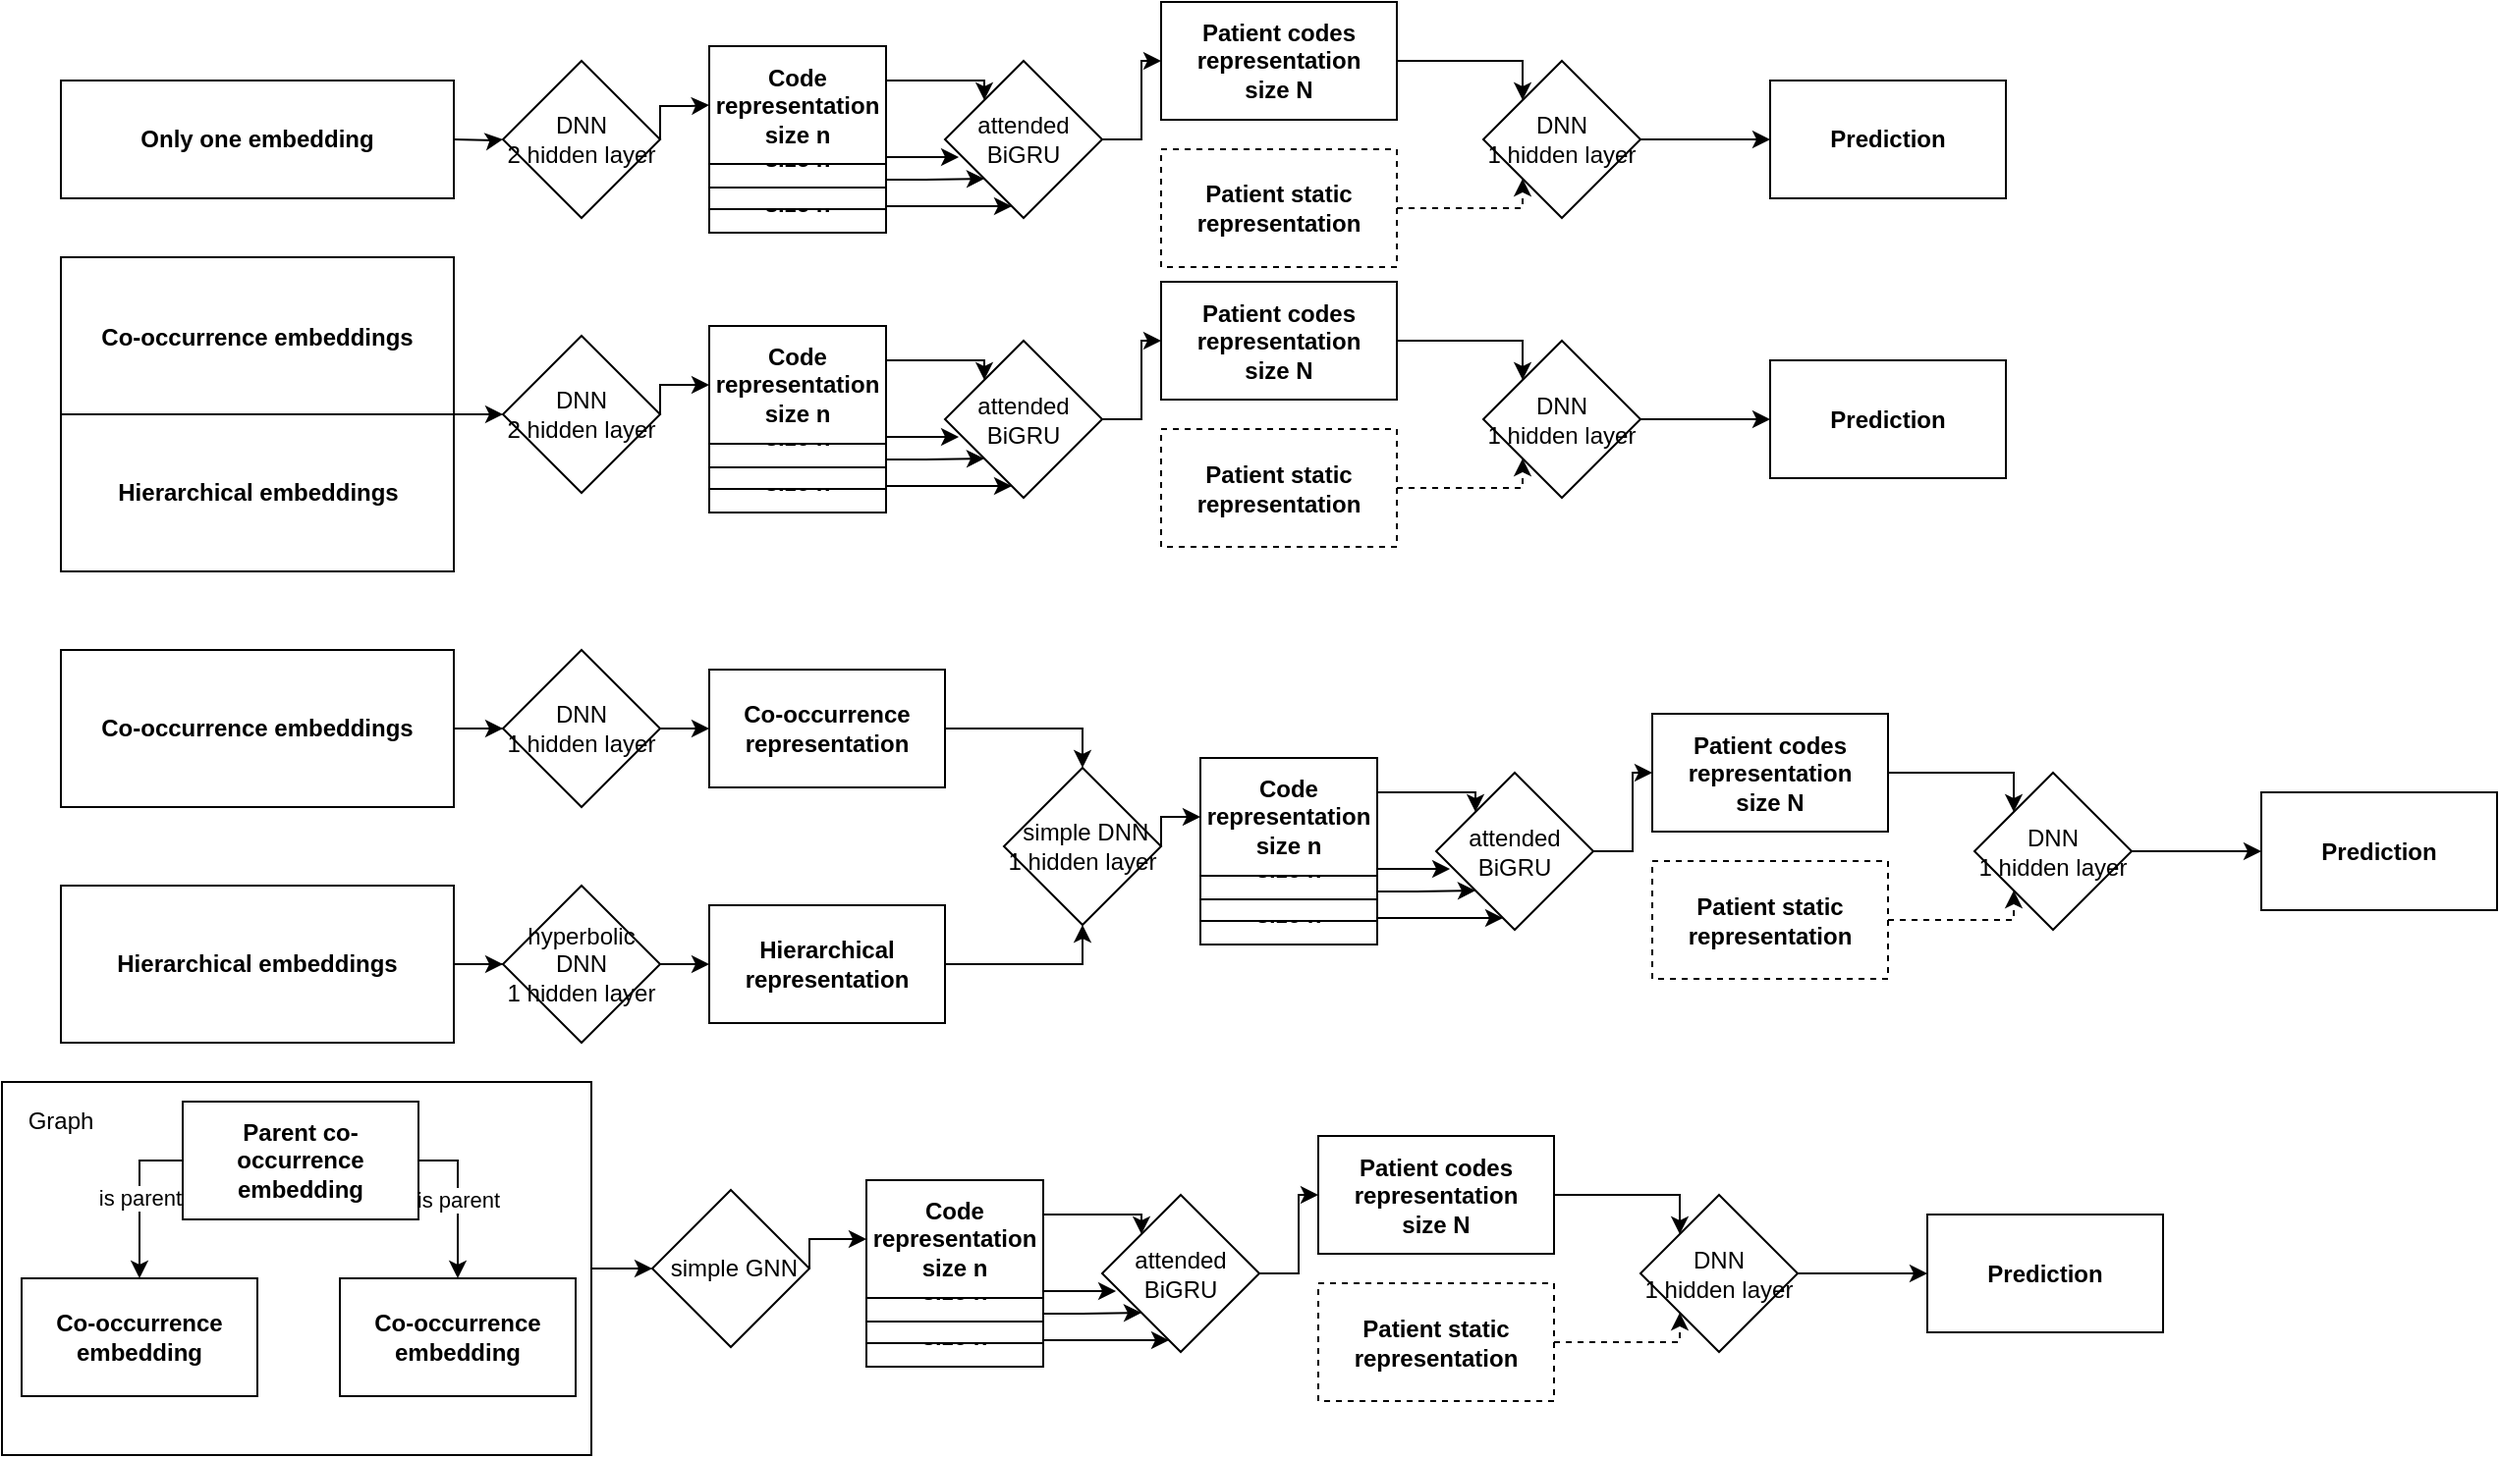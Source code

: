 <mxfile version="14.7.1" type="github">
  <diagram id="6sZhVHqrOldBBV8Sgixf" name="Page-1">
    <mxGraphModel dx="1422" dy="761" grid="1" gridSize="10" guides="1" tooltips="1" connect="1" arrows="1" fold="1" page="1" pageScale="1" pageWidth="1169" pageHeight="827" math="0" shadow="0">
      <root>
        <mxCell id="0" />
        <mxCell id="1" parent="0" />
        <mxCell id="wXlhwzKWuHDuEnuyMFGF-11" value="&lt;b&gt;Code&lt;br&gt;representation&lt;br&gt;size n&lt;/b&gt;" style="rounded=0;whiteSpace=wrap;html=1;" parent="1" vertex="1">
          <mxGeometry x="360" y="97.5" width="90" height="60" as="geometry" />
        </mxCell>
        <mxCell id="wXlhwzKWuHDuEnuyMFGF-15" style="edgeStyle=orthogonalEdgeStyle;rounded=0;orthogonalLoop=1;jettySize=auto;html=1;exitX=1;exitY=0.75;exitDx=0;exitDy=0;entryX=0;entryY=1;entryDx=0;entryDy=0;" parent="1" source="wXlhwzKWuHDuEnuyMFGF-10" target="17sBmVqKZD_n01gBbcV6-11" edge="1">
          <mxGeometry relative="1" as="geometry" />
        </mxCell>
        <mxCell id="wXlhwzKWuHDuEnuyMFGF-16" style="edgeStyle=orthogonalEdgeStyle;rounded=0;orthogonalLoop=1;jettySize=auto;html=1;exitX=1;exitY=1;exitDx=0;exitDy=0;entryX=0.425;entryY=0.925;entryDx=0;entryDy=0;entryPerimeter=0;" parent="1" source="wXlhwzKWuHDuEnuyMFGF-10" target="17sBmVqKZD_n01gBbcV6-11" edge="1">
          <mxGeometry relative="1" as="geometry">
            <Array as="points">
              <mxPoint x="450" y="144" />
            </Array>
          </mxGeometry>
        </mxCell>
        <mxCell id="wXlhwzKWuHDuEnuyMFGF-10" value="&lt;b&gt;Code&lt;br&gt;representation&lt;br&gt;size n&lt;/b&gt;" style="rounded=0;whiteSpace=wrap;html=1;" parent="1" vertex="1">
          <mxGeometry x="360" y="85.5" width="90" height="60" as="geometry" />
        </mxCell>
        <mxCell id="wXlhwzKWuHDuEnuyMFGF-9" value="&lt;b&gt;Code&lt;br&gt;representation&lt;br&gt;size n&lt;/b&gt;" style="rounded=0;whiteSpace=wrap;html=1;" parent="1" vertex="1">
          <mxGeometry x="360" y="74.5" width="90" height="60" as="geometry" />
        </mxCell>
        <mxCell id="wXlhwzKWuHDuEnuyMFGF-13" style="edgeStyle=orthogonalEdgeStyle;rounded=0;orthogonalLoop=1;jettySize=auto;html=1;exitX=1;exitY=0.5;exitDx=0;exitDy=0;entryX=0;entryY=0;entryDx=0;entryDy=0;" parent="1" source="wXlhwzKWuHDuEnuyMFGF-8" target="17sBmVqKZD_n01gBbcV6-11" edge="1">
          <mxGeometry relative="1" as="geometry">
            <Array as="points">
              <mxPoint x="450" y="80" />
              <mxPoint x="500" y="80" />
            </Array>
          </mxGeometry>
        </mxCell>
        <mxCell id="wXlhwzKWuHDuEnuyMFGF-14" style="edgeStyle=orthogonalEdgeStyle;rounded=0;orthogonalLoop=1;jettySize=auto;html=1;exitX=1;exitY=1;exitDx=0;exitDy=0;entryX=0.088;entryY=0.613;entryDx=0;entryDy=0;entryPerimeter=0;" parent="1" source="wXlhwzKWuHDuEnuyMFGF-8" target="17sBmVqKZD_n01gBbcV6-11" edge="1">
          <mxGeometry relative="1" as="geometry">
            <Array as="points">
              <mxPoint x="450" y="119" />
            </Array>
          </mxGeometry>
        </mxCell>
        <mxCell id="wXlhwzKWuHDuEnuyMFGF-8" value="&lt;b&gt;Code&lt;br&gt;representation&lt;br&gt;size n&lt;/b&gt;" style="rounded=0;whiteSpace=wrap;html=1;" parent="1" vertex="1">
          <mxGeometry x="360" y="62.5" width="90" height="60" as="geometry" />
        </mxCell>
        <mxCell id="dvjyUaMevtpLQw1vsttx-67" style="edgeStyle=orthogonalEdgeStyle;rounded=0;orthogonalLoop=1;jettySize=auto;html=1;exitX=1;exitY=0.5;exitDx=0;exitDy=0;entryX=0;entryY=0.5;entryDx=0;entryDy=0;" parent="1" source="dvjyUaMevtpLQw1vsttx-64" target="dvjyUaMevtpLQw1vsttx-66" edge="1">
          <mxGeometry relative="1" as="geometry" />
        </mxCell>
        <mxCell id="dvjyUaMevtpLQw1vsttx-64" value="" style="rounded=0;whiteSpace=wrap;html=1;" parent="1" vertex="1">
          <mxGeometry y="590" width="300" height="190" as="geometry" />
        </mxCell>
        <mxCell id="dvjyUaMevtpLQw1vsttx-3" style="edgeStyle=orthogonalEdgeStyle;rounded=0;orthogonalLoop=1;jettySize=auto;html=1;exitX=1;exitY=0.5;exitDx=0;exitDy=0;" parent="1" source="dvjyUaMevtpLQw1vsttx-1" target="dvjyUaMevtpLQw1vsttx-4" edge="1">
          <mxGeometry relative="1" as="geometry">
            <mxPoint x="320" y="250" as="targetPoint" />
          </mxGeometry>
        </mxCell>
        <mxCell id="dvjyUaMevtpLQw1vsttx-1" value="Co-occurrence embeddings" style="swimlane;startSize=80;" parent="1" vertex="1">
          <mxGeometry x="30" y="170" width="200" height="160" as="geometry">
            <mxRectangle x="470" y="240" width="190" height="80" as="alternateBounds" />
          </mxGeometry>
        </mxCell>
        <mxCell id="dvjyUaMevtpLQw1vsttx-5" style="edgeStyle=orthogonalEdgeStyle;rounded=0;orthogonalLoop=1;jettySize=auto;html=1;exitX=1;exitY=0.5;exitDx=0;exitDy=0;entryX=0;entryY=0.5;entryDx=0;entryDy=0;" parent="1" source="dvjyUaMevtpLQw1vsttx-4" target="wXlhwzKWuHDuEnuyMFGF-24" edge="1">
          <mxGeometry relative="1" as="geometry">
            <mxPoint x="360" y="250" as="targetPoint" />
            <Array as="points">
              <mxPoint x="335" y="235" />
            </Array>
          </mxGeometry>
        </mxCell>
        <mxCell id="dvjyUaMevtpLQw1vsttx-4" value="DNN&lt;br&gt;2 hidden layer" style="rhombus;whiteSpace=wrap;html=1;" parent="1" vertex="1">
          <mxGeometry x="255" y="210" width="80" height="80" as="geometry" />
        </mxCell>
        <mxCell id="dvjyUaMevtpLQw1vsttx-2" value="&lt;b&gt;Hierarchical embeddings&lt;/b&gt;" style="text;html=1;align=center;verticalAlign=middle;resizable=0;points=[];autosize=1;strokeColor=none;rotation=0;" parent="1" vertex="1">
          <mxGeometry x="50" y="280" width="160" height="20" as="geometry" />
        </mxCell>
        <mxCell id="dvjyUaMevtpLQw1vsttx-14" style="edgeStyle=orthogonalEdgeStyle;rounded=0;orthogonalLoop=1;jettySize=auto;html=1;exitX=1;exitY=0.5;exitDx=0;exitDy=0;" parent="1" source="dvjyUaMevtpLQw1vsttx-26" target="dvjyUaMevtpLQw1vsttx-17" edge="1">
          <mxGeometry relative="1" as="geometry">
            <mxPoint x="320" y="450" as="targetPoint" />
            <mxPoint x="230" y="450" as="sourcePoint" />
          </mxGeometry>
        </mxCell>
        <mxCell id="dvjyUaMevtpLQw1vsttx-16" style="edgeStyle=orthogonalEdgeStyle;rounded=0;orthogonalLoop=1;jettySize=auto;html=1;exitX=1;exitY=0.5;exitDx=0;exitDy=0;entryX=0;entryY=0.5;entryDx=0;entryDy=0;" parent="1" source="dvjyUaMevtpLQw1vsttx-17" target="dvjyUaMevtpLQw1vsttx-33" edge="1">
          <mxGeometry relative="1" as="geometry">
            <mxPoint x="400" y="450" as="targetPoint" />
          </mxGeometry>
        </mxCell>
        <mxCell id="dvjyUaMevtpLQw1vsttx-28" value="" style="edgeStyle=orthogonalEdgeStyle;rounded=0;orthogonalLoop=1;jettySize=auto;html=1;" parent="1" source="dvjyUaMevtpLQw1vsttx-17" edge="1">
          <mxGeometry relative="1" as="geometry">
            <mxPoint x="175" y="410" as="targetPoint" />
          </mxGeometry>
        </mxCell>
        <mxCell id="dvjyUaMevtpLQw1vsttx-17" value="DNN&lt;br&gt;1 hidden layer" style="rhombus;whiteSpace=wrap;html=1;" parent="1" vertex="1">
          <mxGeometry x="255" y="370" width="80" height="80" as="geometry" />
        </mxCell>
        <mxCell id="dvjyUaMevtpLQw1vsttx-26" value="&lt;b&gt;Co-occurrence embeddings&lt;/b&gt;" style="rounded=0;whiteSpace=wrap;html=1;" parent="1" vertex="1">
          <mxGeometry x="30" y="370" width="200" height="80" as="geometry" />
        </mxCell>
        <mxCell id="dvjyUaMevtpLQw1vsttx-29" style="edgeStyle=orthogonalEdgeStyle;rounded=0;orthogonalLoop=1;jettySize=auto;html=1;exitX=1;exitY=0.5;exitDx=0;exitDy=0;" parent="1" source="dvjyUaMevtpLQw1vsttx-32" target="dvjyUaMevtpLQw1vsttx-31" edge="1">
          <mxGeometry relative="1" as="geometry">
            <mxPoint x="320" y="570" as="targetPoint" />
            <mxPoint x="230" y="570" as="sourcePoint" />
          </mxGeometry>
        </mxCell>
        <mxCell id="dvjyUaMevtpLQw1vsttx-30" value="" style="edgeStyle=orthogonalEdgeStyle;rounded=0;orthogonalLoop=1;jettySize=auto;html=1;" parent="1" source="dvjyUaMevtpLQw1vsttx-31" edge="1">
          <mxGeometry relative="1" as="geometry">
            <mxPoint x="175" y="530" as="targetPoint" />
          </mxGeometry>
        </mxCell>
        <mxCell id="dvjyUaMevtpLQw1vsttx-36" style="edgeStyle=orthogonalEdgeStyle;rounded=0;orthogonalLoop=1;jettySize=auto;html=1;exitX=1;exitY=0.5;exitDx=0;exitDy=0;entryX=0;entryY=0.5;entryDx=0;entryDy=0;" parent="1" source="dvjyUaMevtpLQw1vsttx-31" target="dvjyUaMevtpLQw1vsttx-35" edge="1">
          <mxGeometry relative="1" as="geometry" />
        </mxCell>
        <mxCell id="dvjyUaMevtpLQw1vsttx-31" value="hyperbolic DNN&lt;br&gt;1 hidden layer" style="rhombus;whiteSpace=wrap;html=1;" parent="1" vertex="1">
          <mxGeometry x="255" y="490" width="80" height="80" as="geometry" />
        </mxCell>
        <mxCell id="dvjyUaMevtpLQw1vsttx-32" value="&lt;b&gt;Hierarchical embeddings&lt;/b&gt;" style="rounded=0;whiteSpace=wrap;html=1;" parent="1" vertex="1">
          <mxGeometry x="30" y="490" width="200" height="80" as="geometry" />
        </mxCell>
        <mxCell id="dvjyUaMevtpLQw1vsttx-38" style="edgeStyle=orthogonalEdgeStyle;rounded=0;orthogonalLoop=1;jettySize=auto;html=1;exitX=1;exitY=0.5;exitDx=0;exitDy=0;entryX=0.5;entryY=0;entryDx=0;entryDy=0;" parent="1" source="dvjyUaMevtpLQw1vsttx-33" target="dvjyUaMevtpLQw1vsttx-52" edge="1">
          <mxGeometry relative="1" as="geometry">
            <mxPoint x="560" y="430" as="targetPoint" />
          </mxGeometry>
        </mxCell>
        <mxCell id="dvjyUaMevtpLQw1vsttx-33" value="&lt;b&gt;Co-occurrence representation&lt;/b&gt;" style="rounded=0;whiteSpace=wrap;html=1;" parent="1" vertex="1">
          <mxGeometry x="360" y="380" width="120" height="60" as="geometry" />
        </mxCell>
        <mxCell id="dvjyUaMevtpLQw1vsttx-37" style="edgeStyle=orthogonalEdgeStyle;rounded=0;orthogonalLoop=1;jettySize=auto;html=1;exitX=1;exitY=0.5;exitDx=0;exitDy=0;entryX=0.5;entryY=1;entryDx=0;entryDy=0;" parent="1" source="dvjyUaMevtpLQw1vsttx-35" target="dvjyUaMevtpLQw1vsttx-52" edge="1">
          <mxGeometry relative="1" as="geometry">
            <mxPoint x="560" y="510" as="targetPoint" />
          </mxGeometry>
        </mxCell>
        <mxCell id="dvjyUaMevtpLQw1vsttx-35" value="&lt;b&gt;Hierarchical representation&lt;/b&gt;" style="rounded=0;whiteSpace=wrap;html=1;" parent="1" vertex="1">
          <mxGeometry x="360" y="500" width="120" height="60" as="geometry" />
        </mxCell>
        <mxCell id="dvjyUaMevtpLQw1vsttx-51" style="edgeStyle=orthogonalEdgeStyle;rounded=0;orthogonalLoop=1;jettySize=auto;html=1;exitX=1;exitY=0.5;exitDx=0;exitDy=0;entryX=0;entryY=0.5;entryDx=0;entryDy=0;" parent="1" source="dvjyUaMevtpLQw1vsttx-52" target="wXlhwzKWuHDuEnuyMFGF-42" edge="1">
          <mxGeometry relative="1" as="geometry">
            <mxPoint x="615" y="470" as="targetPoint" />
            <Array as="points">
              <mxPoint x="590" y="455" />
            </Array>
          </mxGeometry>
        </mxCell>
        <mxCell id="dvjyUaMevtpLQw1vsttx-52" value="&amp;nbsp;simple DNN&lt;br&gt;1 hidden layer" style="rhombus;whiteSpace=wrap;html=1;" parent="1" vertex="1">
          <mxGeometry x="510" y="430" width="80" height="80" as="geometry" />
        </mxCell>
        <mxCell id="dvjyUaMevtpLQw1vsttx-58" value="&lt;b&gt;Co-occurrence embedding&lt;/b&gt;" style="rounded=0;whiteSpace=wrap;html=1;" parent="1" vertex="1">
          <mxGeometry x="10" y="690" width="120" height="60" as="geometry" />
        </mxCell>
        <mxCell id="dvjyUaMevtpLQw1vsttx-59" value="&lt;b&gt;Co-occurrence embedding&lt;/b&gt;" style="rounded=0;whiteSpace=wrap;html=1;" parent="1" vertex="1">
          <mxGeometry x="172" y="690" width="120" height="60" as="geometry" />
        </mxCell>
        <mxCell id="dvjyUaMevtpLQw1vsttx-61" value="is parent" style="edgeStyle=orthogonalEdgeStyle;rounded=0;orthogonalLoop=1;jettySize=auto;html=1;exitX=0;exitY=0.5;exitDx=0;exitDy=0;entryX=0.5;entryY=0;entryDx=0;entryDy=0;" parent="1" source="dvjyUaMevtpLQw1vsttx-60" target="dvjyUaMevtpLQw1vsttx-58" edge="1">
          <mxGeometry relative="1" as="geometry" />
        </mxCell>
        <mxCell id="dvjyUaMevtpLQw1vsttx-63" value="is parent" style="edgeStyle=orthogonalEdgeStyle;rounded=0;orthogonalLoop=1;jettySize=auto;html=1;exitX=1;exitY=0.5;exitDx=0;exitDy=0;entryX=0.5;entryY=0;entryDx=0;entryDy=0;" parent="1" source="dvjyUaMevtpLQw1vsttx-60" target="dvjyUaMevtpLQw1vsttx-59" edge="1">
          <mxGeometry relative="1" as="geometry" />
        </mxCell>
        <mxCell id="dvjyUaMevtpLQw1vsttx-60" value="&lt;b&gt;Parent co-occurrence embedding&lt;/b&gt;" style="rounded=0;whiteSpace=wrap;html=1;" parent="1" vertex="1">
          <mxGeometry x="92" y="600" width="120" height="60" as="geometry" />
        </mxCell>
        <mxCell id="dvjyUaMevtpLQw1vsttx-65" value="Graph" style="text;html=1;strokeColor=none;fillColor=none;align=center;verticalAlign=middle;whiteSpace=wrap;rounded=0;" parent="1" vertex="1">
          <mxGeometry x="10" y="600" width="40" height="20" as="geometry" />
        </mxCell>
        <mxCell id="dvjyUaMevtpLQw1vsttx-82" style="edgeStyle=orthogonalEdgeStyle;rounded=0;orthogonalLoop=1;jettySize=auto;html=1;exitX=1;exitY=0.5;exitDx=0;exitDy=0;entryX=0;entryY=0.5;entryDx=0;entryDy=0;" parent="1" source="dvjyUaMevtpLQw1vsttx-66" target="wXlhwzKWuHDuEnuyMFGF-60" edge="1">
          <mxGeometry relative="1" as="geometry">
            <mxPoint x="440" y="685" as="targetPoint" />
            <Array as="points">
              <mxPoint x="411" y="670" />
            </Array>
          </mxGeometry>
        </mxCell>
        <mxCell id="dvjyUaMevtpLQw1vsttx-66" value="&amp;nbsp;simple GNN" style="rhombus;whiteSpace=wrap;html=1;" parent="1" vertex="1">
          <mxGeometry x="331" y="645" width="80" height="80" as="geometry" />
        </mxCell>
        <mxCell id="17sBmVqKZD_n01gBbcV6-1" style="edgeStyle=orthogonalEdgeStyle;rounded=0;orthogonalLoop=1;jettySize=auto;html=1;exitX=1;exitY=0.5;exitDx=0;exitDy=0;" parent="1" target="17sBmVqKZD_n01gBbcV6-4" edge="1">
          <mxGeometry relative="1" as="geometry">
            <mxPoint x="320" y="110" as="targetPoint" />
            <mxPoint x="230" y="110" as="sourcePoint" />
          </mxGeometry>
        </mxCell>
        <mxCell id="wXlhwzKWuHDuEnuyMFGF-12" style="edgeStyle=orthogonalEdgeStyle;rounded=0;orthogonalLoop=1;jettySize=auto;html=1;exitX=1;exitY=0.5;exitDx=0;exitDy=0;entryX=0;entryY=0.5;entryDx=0;entryDy=0;" parent="1" source="17sBmVqKZD_n01gBbcV6-4" target="wXlhwzKWuHDuEnuyMFGF-8" edge="1">
          <mxGeometry relative="1" as="geometry">
            <Array as="points">
              <mxPoint x="335" y="93" />
              <mxPoint x="350" y="93" />
            </Array>
          </mxGeometry>
        </mxCell>
        <mxCell id="17sBmVqKZD_n01gBbcV6-4" value="DNN&lt;br&gt;2 hidden layer" style="rhombus;whiteSpace=wrap;html=1;" parent="1" vertex="1">
          <mxGeometry x="255" y="70" width="80" height="80" as="geometry" />
        </mxCell>
        <mxCell id="17sBmVqKZD_n01gBbcV6-8" style="edgeStyle=orthogonalEdgeStyle;rounded=0;orthogonalLoop=1;jettySize=auto;html=1;exitX=0.5;exitY=1;exitDx=0;exitDy=0;" parent="1" edge="1">
          <mxGeometry relative="1" as="geometry">
            <mxPoint x="405" y="112.5" as="sourcePoint" />
            <mxPoint x="405" y="112.5" as="targetPoint" />
          </mxGeometry>
        </mxCell>
        <mxCell id="wXlhwzKWuHDuEnuyMFGF-5" style="edgeStyle=orthogonalEdgeStyle;rounded=0;orthogonalLoop=1;jettySize=auto;html=1;exitX=1;exitY=0.5;exitDx=0;exitDy=0;entryX=0;entryY=0.5;entryDx=0;entryDy=0;" parent="1" source="17sBmVqKZD_n01gBbcV6-11" target="wXlhwzKWuHDuEnuyMFGF-1" edge="1">
          <mxGeometry relative="1" as="geometry" />
        </mxCell>
        <mxCell id="17sBmVqKZD_n01gBbcV6-11" value="attended&lt;br&gt;BiGRU" style="rhombus;whiteSpace=wrap;html=1;" parent="1" vertex="1">
          <mxGeometry x="480" y="70" width="80" height="80" as="geometry" />
        </mxCell>
        <mxCell id="17sBmVqKZD_n01gBbcV6-12" value="&lt;b&gt;Prediction&lt;/b&gt;" style="rounded=0;whiteSpace=wrap;html=1;" parent="1" vertex="1">
          <mxGeometry x="900" y="80" width="120" height="60" as="geometry" />
        </mxCell>
        <mxCell id="17sBmVqKZD_n01gBbcV6-13" value="&lt;b&gt;Only one embedding&lt;/b&gt;" style="rounded=0;whiteSpace=wrap;html=1;" parent="1" vertex="1">
          <mxGeometry x="30" y="80" width="200" height="60" as="geometry" />
        </mxCell>
        <mxCell id="wXlhwzKWuHDuEnuyMFGF-3" style="edgeStyle=orthogonalEdgeStyle;rounded=0;orthogonalLoop=1;jettySize=auto;html=1;exitX=1;exitY=0.5;exitDx=0;exitDy=0;entryX=0;entryY=0;entryDx=0;entryDy=0;" parent="1" source="wXlhwzKWuHDuEnuyMFGF-1" target="wXlhwzKWuHDuEnuyMFGF-2" edge="1">
          <mxGeometry relative="1" as="geometry">
            <Array as="points">
              <mxPoint x="774" y="70" />
            </Array>
          </mxGeometry>
        </mxCell>
        <mxCell id="wXlhwzKWuHDuEnuyMFGF-1" value="&lt;b&gt;Patient codes representation&lt;br&gt;size N&lt;/b&gt;" style="rounded=0;whiteSpace=wrap;html=1;" parent="1" vertex="1">
          <mxGeometry x="590" y="40" width="120" height="60" as="geometry" />
        </mxCell>
        <mxCell id="wXlhwzKWuHDuEnuyMFGF-4" style="edgeStyle=orthogonalEdgeStyle;rounded=0;orthogonalLoop=1;jettySize=auto;html=1;exitX=1;exitY=0.5;exitDx=0;exitDy=0;entryX=0;entryY=0.5;entryDx=0;entryDy=0;" parent="1" source="wXlhwzKWuHDuEnuyMFGF-2" target="17sBmVqKZD_n01gBbcV6-12" edge="1">
          <mxGeometry relative="1" as="geometry" />
        </mxCell>
        <mxCell id="wXlhwzKWuHDuEnuyMFGF-2" value="DNN&lt;br&gt;1 hidden layer" style="rhombus;whiteSpace=wrap;html=1;" parent="1" vertex="1">
          <mxGeometry x="754" y="70" width="80" height="80" as="geometry" />
        </mxCell>
        <mxCell id="wXlhwzKWuHDuEnuyMFGF-7" style="edgeStyle=orthogonalEdgeStyle;rounded=0;orthogonalLoop=1;jettySize=auto;html=1;exitX=1;exitY=0.5;exitDx=0;exitDy=0;entryX=0;entryY=1;entryDx=0;entryDy=0;dashed=1;" parent="1" source="wXlhwzKWuHDuEnuyMFGF-6" target="wXlhwzKWuHDuEnuyMFGF-2" edge="1">
          <mxGeometry relative="1" as="geometry">
            <Array as="points">
              <mxPoint x="774" y="145" />
            </Array>
          </mxGeometry>
        </mxCell>
        <mxCell id="wXlhwzKWuHDuEnuyMFGF-6" value="&lt;b&gt;Patient static representation&lt;br&gt;&lt;/b&gt;" style="rounded=0;whiteSpace=wrap;html=1;dashed=1;" parent="1" vertex="1">
          <mxGeometry x="590" y="115" width="120" height="60" as="geometry" />
        </mxCell>
        <mxCell id="wXlhwzKWuHDuEnuyMFGF-17" value="&lt;b&gt;Code&lt;br&gt;representation&lt;br&gt;size n&lt;/b&gt;" style="rounded=0;whiteSpace=wrap;html=1;" parent="1" vertex="1">
          <mxGeometry x="360" y="240" width="90" height="60" as="geometry" />
        </mxCell>
        <mxCell id="wXlhwzKWuHDuEnuyMFGF-18" style="edgeStyle=orthogonalEdgeStyle;rounded=0;orthogonalLoop=1;jettySize=auto;html=1;exitX=1;exitY=0.75;exitDx=0;exitDy=0;entryX=0;entryY=1;entryDx=0;entryDy=0;" parent="1" source="wXlhwzKWuHDuEnuyMFGF-20" target="wXlhwzKWuHDuEnuyMFGF-27" edge="1">
          <mxGeometry relative="1" as="geometry" />
        </mxCell>
        <mxCell id="wXlhwzKWuHDuEnuyMFGF-19" style="edgeStyle=orthogonalEdgeStyle;rounded=0;orthogonalLoop=1;jettySize=auto;html=1;exitX=1;exitY=1;exitDx=0;exitDy=0;entryX=0.425;entryY=0.925;entryDx=0;entryDy=0;entryPerimeter=0;" parent="1" source="wXlhwzKWuHDuEnuyMFGF-20" target="wXlhwzKWuHDuEnuyMFGF-27" edge="1">
          <mxGeometry relative="1" as="geometry">
            <Array as="points">
              <mxPoint x="450" y="286.5" />
            </Array>
          </mxGeometry>
        </mxCell>
        <mxCell id="wXlhwzKWuHDuEnuyMFGF-20" value="&lt;b&gt;Code&lt;br&gt;representation&lt;br&gt;size n&lt;/b&gt;" style="rounded=0;whiteSpace=wrap;html=1;" parent="1" vertex="1">
          <mxGeometry x="360" y="228" width="90" height="60" as="geometry" />
        </mxCell>
        <mxCell id="wXlhwzKWuHDuEnuyMFGF-21" value="&lt;b&gt;Code&lt;br&gt;representation&lt;br&gt;size n&lt;/b&gt;" style="rounded=0;whiteSpace=wrap;html=1;" parent="1" vertex="1">
          <mxGeometry x="360" y="217" width="90" height="60" as="geometry" />
        </mxCell>
        <mxCell id="wXlhwzKWuHDuEnuyMFGF-22" style="edgeStyle=orthogonalEdgeStyle;rounded=0;orthogonalLoop=1;jettySize=auto;html=1;exitX=1;exitY=0.5;exitDx=0;exitDy=0;entryX=0;entryY=0;entryDx=0;entryDy=0;" parent="1" source="wXlhwzKWuHDuEnuyMFGF-24" target="wXlhwzKWuHDuEnuyMFGF-27" edge="1">
          <mxGeometry relative="1" as="geometry">
            <Array as="points">
              <mxPoint x="450" y="222.5" />
              <mxPoint x="500" y="222.5" />
            </Array>
          </mxGeometry>
        </mxCell>
        <mxCell id="wXlhwzKWuHDuEnuyMFGF-23" style="edgeStyle=orthogonalEdgeStyle;rounded=0;orthogonalLoop=1;jettySize=auto;html=1;exitX=1;exitY=1;exitDx=0;exitDy=0;entryX=0.088;entryY=0.613;entryDx=0;entryDy=0;entryPerimeter=0;" parent="1" source="wXlhwzKWuHDuEnuyMFGF-24" target="wXlhwzKWuHDuEnuyMFGF-27" edge="1">
          <mxGeometry relative="1" as="geometry">
            <Array as="points">
              <mxPoint x="450" y="261.5" />
            </Array>
          </mxGeometry>
        </mxCell>
        <mxCell id="wXlhwzKWuHDuEnuyMFGF-24" value="&lt;b&gt;Code&lt;br&gt;representation&lt;br&gt;size n&lt;/b&gt;" style="rounded=0;whiteSpace=wrap;html=1;" parent="1" vertex="1">
          <mxGeometry x="360" y="205" width="90" height="60" as="geometry" />
        </mxCell>
        <mxCell id="wXlhwzKWuHDuEnuyMFGF-25" style="edgeStyle=orthogonalEdgeStyle;rounded=0;orthogonalLoop=1;jettySize=auto;html=1;exitX=0.5;exitY=1;exitDx=0;exitDy=0;" parent="1" edge="1">
          <mxGeometry relative="1" as="geometry">
            <mxPoint x="405" y="255" as="sourcePoint" />
            <mxPoint x="405" y="255" as="targetPoint" />
          </mxGeometry>
        </mxCell>
        <mxCell id="wXlhwzKWuHDuEnuyMFGF-26" style="edgeStyle=orthogonalEdgeStyle;rounded=0;orthogonalLoop=1;jettySize=auto;html=1;exitX=1;exitY=0.5;exitDx=0;exitDy=0;entryX=0;entryY=0.5;entryDx=0;entryDy=0;" parent="1" source="wXlhwzKWuHDuEnuyMFGF-27" target="wXlhwzKWuHDuEnuyMFGF-30" edge="1">
          <mxGeometry relative="1" as="geometry" />
        </mxCell>
        <mxCell id="wXlhwzKWuHDuEnuyMFGF-27" value="attended&lt;br&gt;BiGRU" style="rhombus;whiteSpace=wrap;html=1;" parent="1" vertex="1">
          <mxGeometry x="480" y="212.5" width="80" height="80" as="geometry" />
        </mxCell>
        <mxCell id="wXlhwzKWuHDuEnuyMFGF-28" value="&lt;b&gt;Prediction&lt;/b&gt;" style="rounded=0;whiteSpace=wrap;html=1;" parent="1" vertex="1">
          <mxGeometry x="900" y="222.5" width="120" height="60" as="geometry" />
        </mxCell>
        <mxCell id="wXlhwzKWuHDuEnuyMFGF-29" style="edgeStyle=orthogonalEdgeStyle;rounded=0;orthogonalLoop=1;jettySize=auto;html=1;exitX=1;exitY=0.5;exitDx=0;exitDy=0;entryX=0;entryY=0;entryDx=0;entryDy=0;" parent="1" source="wXlhwzKWuHDuEnuyMFGF-30" target="wXlhwzKWuHDuEnuyMFGF-32" edge="1">
          <mxGeometry relative="1" as="geometry">
            <Array as="points">
              <mxPoint x="774" y="212.5" />
            </Array>
          </mxGeometry>
        </mxCell>
        <mxCell id="wXlhwzKWuHDuEnuyMFGF-30" value="&lt;b&gt;Patient codes representation&lt;br&gt;size N&lt;/b&gt;" style="rounded=0;whiteSpace=wrap;html=1;" parent="1" vertex="1">
          <mxGeometry x="590" y="182.5" width="120" height="60" as="geometry" />
        </mxCell>
        <mxCell id="wXlhwzKWuHDuEnuyMFGF-31" style="edgeStyle=orthogonalEdgeStyle;rounded=0;orthogonalLoop=1;jettySize=auto;html=1;exitX=1;exitY=0.5;exitDx=0;exitDy=0;entryX=0;entryY=0.5;entryDx=0;entryDy=0;" parent="1" source="wXlhwzKWuHDuEnuyMFGF-32" target="wXlhwzKWuHDuEnuyMFGF-28" edge="1">
          <mxGeometry relative="1" as="geometry" />
        </mxCell>
        <mxCell id="wXlhwzKWuHDuEnuyMFGF-32" value="DNN&lt;br&gt;1 hidden layer" style="rhombus;whiteSpace=wrap;html=1;" parent="1" vertex="1">
          <mxGeometry x="754" y="212.5" width="80" height="80" as="geometry" />
        </mxCell>
        <mxCell id="wXlhwzKWuHDuEnuyMFGF-33" style="edgeStyle=orthogonalEdgeStyle;rounded=0;orthogonalLoop=1;jettySize=auto;html=1;exitX=1;exitY=0.5;exitDx=0;exitDy=0;entryX=0;entryY=1;entryDx=0;entryDy=0;dashed=1;" parent="1" source="wXlhwzKWuHDuEnuyMFGF-34" target="wXlhwzKWuHDuEnuyMFGF-32" edge="1">
          <mxGeometry relative="1" as="geometry">
            <Array as="points">
              <mxPoint x="774" y="287.5" />
            </Array>
          </mxGeometry>
        </mxCell>
        <mxCell id="wXlhwzKWuHDuEnuyMFGF-34" value="&lt;b&gt;Patient static representation&lt;br&gt;&lt;/b&gt;" style="rounded=0;whiteSpace=wrap;html=1;dashed=1;" parent="1" vertex="1">
          <mxGeometry x="590" y="257.5" width="120" height="60" as="geometry" />
        </mxCell>
        <mxCell id="wXlhwzKWuHDuEnuyMFGF-35" value="&lt;b&gt;Code&lt;br&gt;representation&lt;br&gt;size n&lt;/b&gt;" style="rounded=0;whiteSpace=wrap;html=1;" parent="1" vertex="1">
          <mxGeometry x="610" y="460" width="90" height="60" as="geometry" />
        </mxCell>
        <mxCell id="wXlhwzKWuHDuEnuyMFGF-36" style="edgeStyle=orthogonalEdgeStyle;rounded=0;orthogonalLoop=1;jettySize=auto;html=1;exitX=1;exitY=0.75;exitDx=0;exitDy=0;entryX=0;entryY=1;entryDx=0;entryDy=0;" parent="1" source="wXlhwzKWuHDuEnuyMFGF-38" target="wXlhwzKWuHDuEnuyMFGF-45" edge="1">
          <mxGeometry relative="1" as="geometry" />
        </mxCell>
        <mxCell id="wXlhwzKWuHDuEnuyMFGF-37" style="edgeStyle=orthogonalEdgeStyle;rounded=0;orthogonalLoop=1;jettySize=auto;html=1;exitX=1;exitY=1;exitDx=0;exitDy=0;entryX=0.425;entryY=0.925;entryDx=0;entryDy=0;entryPerimeter=0;" parent="1" source="wXlhwzKWuHDuEnuyMFGF-38" target="wXlhwzKWuHDuEnuyMFGF-45" edge="1">
          <mxGeometry relative="1" as="geometry">
            <Array as="points">
              <mxPoint x="700" y="506.5" />
            </Array>
          </mxGeometry>
        </mxCell>
        <mxCell id="wXlhwzKWuHDuEnuyMFGF-38" value="&lt;b&gt;Code&lt;br&gt;representation&lt;br&gt;size n&lt;/b&gt;" style="rounded=0;whiteSpace=wrap;html=1;" parent="1" vertex="1">
          <mxGeometry x="610" y="448" width="90" height="60" as="geometry" />
        </mxCell>
        <mxCell id="wXlhwzKWuHDuEnuyMFGF-39" value="&lt;b&gt;Code&lt;br&gt;representation&lt;br&gt;size n&lt;/b&gt;" style="rounded=0;whiteSpace=wrap;html=1;" parent="1" vertex="1">
          <mxGeometry x="610" y="437" width="90" height="60" as="geometry" />
        </mxCell>
        <mxCell id="wXlhwzKWuHDuEnuyMFGF-40" style="edgeStyle=orthogonalEdgeStyle;rounded=0;orthogonalLoop=1;jettySize=auto;html=1;exitX=1;exitY=0.5;exitDx=0;exitDy=0;entryX=0;entryY=0;entryDx=0;entryDy=0;" parent="1" source="wXlhwzKWuHDuEnuyMFGF-42" target="wXlhwzKWuHDuEnuyMFGF-45" edge="1">
          <mxGeometry relative="1" as="geometry">
            <Array as="points">
              <mxPoint x="700" y="442.5" />
              <mxPoint x="750" y="442.5" />
            </Array>
          </mxGeometry>
        </mxCell>
        <mxCell id="wXlhwzKWuHDuEnuyMFGF-41" style="edgeStyle=orthogonalEdgeStyle;rounded=0;orthogonalLoop=1;jettySize=auto;html=1;exitX=1;exitY=1;exitDx=0;exitDy=0;entryX=0.088;entryY=0.613;entryDx=0;entryDy=0;entryPerimeter=0;" parent="1" source="wXlhwzKWuHDuEnuyMFGF-42" target="wXlhwzKWuHDuEnuyMFGF-45" edge="1">
          <mxGeometry relative="1" as="geometry">
            <Array as="points">
              <mxPoint x="700" y="481.5" />
            </Array>
          </mxGeometry>
        </mxCell>
        <mxCell id="wXlhwzKWuHDuEnuyMFGF-42" value="&lt;b&gt;Code&lt;br&gt;representation&lt;br&gt;size n&lt;/b&gt;" style="rounded=0;whiteSpace=wrap;html=1;" parent="1" vertex="1">
          <mxGeometry x="610" y="425" width="90" height="60" as="geometry" />
        </mxCell>
        <mxCell id="wXlhwzKWuHDuEnuyMFGF-43" style="edgeStyle=orthogonalEdgeStyle;rounded=0;orthogonalLoop=1;jettySize=auto;html=1;exitX=0.5;exitY=1;exitDx=0;exitDy=0;" parent="1" edge="1">
          <mxGeometry relative="1" as="geometry">
            <mxPoint x="655" y="475" as="sourcePoint" />
            <mxPoint x="655" y="475" as="targetPoint" />
          </mxGeometry>
        </mxCell>
        <mxCell id="wXlhwzKWuHDuEnuyMFGF-44" style="edgeStyle=orthogonalEdgeStyle;rounded=0;orthogonalLoop=1;jettySize=auto;html=1;exitX=1;exitY=0.5;exitDx=0;exitDy=0;entryX=0;entryY=0.5;entryDx=0;entryDy=0;" parent="1" source="wXlhwzKWuHDuEnuyMFGF-45" target="wXlhwzKWuHDuEnuyMFGF-48" edge="1">
          <mxGeometry relative="1" as="geometry" />
        </mxCell>
        <mxCell id="wXlhwzKWuHDuEnuyMFGF-45" value="attended&lt;br&gt;BiGRU" style="rhombus;whiteSpace=wrap;html=1;" parent="1" vertex="1">
          <mxGeometry x="730" y="432.5" width="80" height="80" as="geometry" />
        </mxCell>
        <mxCell id="wXlhwzKWuHDuEnuyMFGF-46" value="&lt;b&gt;Prediction&lt;/b&gt;" style="rounded=0;whiteSpace=wrap;html=1;" parent="1" vertex="1">
          <mxGeometry x="1150" y="442.5" width="120" height="60" as="geometry" />
        </mxCell>
        <mxCell id="wXlhwzKWuHDuEnuyMFGF-47" style="edgeStyle=orthogonalEdgeStyle;rounded=0;orthogonalLoop=1;jettySize=auto;html=1;exitX=1;exitY=0.5;exitDx=0;exitDy=0;entryX=0;entryY=0;entryDx=0;entryDy=0;" parent="1" source="wXlhwzKWuHDuEnuyMFGF-48" target="wXlhwzKWuHDuEnuyMFGF-50" edge="1">
          <mxGeometry relative="1" as="geometry">
            <Array as="points">
              <mxPoint x="1024" y="432.5" />
            </Array>
          </mxGeometry>
        </mxCell>
        <mxCell id="wXlhwzKWuHDuEnuyMFGF-48" value="&lt;b&gt;Patient codes representation&lt;br&gt;size N&lt;/b&gt;" style="rounded=0;whiteSpace=wrap;html=1;" parent="1" vertex="1">
          <mxGeometry x="840" y="402.5" width="120" height="60" as="geometry" />
        </mxCell>
        <mxCell id="wXlhwzKWuHDuEnuyMFGF-49" style="edgeStyle=orthogonalEdgeStyle;rounded=0;orthogonalLoop=1;jettySize=auto;html=1;exitX=1;exitY=0.5;exitDx=0;exitDy=0;entryX=0;entryY=0.5;entryDx=0;entryDy=0;" parent="1" source="wXlhwzKWuHDuEnuyMFGF-50" target="wXlhwzKWuHDuEnuyMFGF-46" edge="1">
          <mxGeometry relative="1" as="geometry" />
        </mxCell>
        <mxCell id="wXlhwzKWuHDuEnuyMFGF-50" value="DNN&lt;br&gt;1 hidden layer" style="rhombus;whiteSpace=wrap;html=1;" parent="1" vertex="1">
          <mxGeometry x="1004" y="432.5" width="80" height="80" as="geometry" />
        </mxCell>
        <mxCell id="wXlhwzKWuHDuEnuyMFGF-51" style="edgeStyle=orthogonalEdgeStyle;rounded=0;orthogonalLoop=1;jettySize=auto;html=1;exitX=1;exitY=0.5;exitDx=0;exitDy=0;entryX=0;entryY=1;entryDx=0;entryDy=0;dashed=1;" parent="1" source="wXlhwzKWuHDuEnuyMFGF-52" target="wXlhwzKWuHDuEnuyMFGF-50" edge="1">
          <mxGeometry relative="1" as="geometry">
            <Array as="points">
              <mxPoint x="1024" y="507.5" />
            </Array>
          </mxGeometry>
        </mxCell>
        <mxCell id="wXlhwzKWuHDuEnuyMFGF-52" value="&lt;b&gt;Patient static representation&lt;br&gt;&lt;/b&gt;" style="rounded=0;whiteSpace=wrap;html=1;dashed=1;" parent="1" vertex="1">
          <mxGeometry x="840" y="477.5" width="120" height="60" as="geometry" />
        </mxCell>
        <mxCell id="wXlhwzKWuHDuEnuyMFGF-53" value="&lt;b&gt;Code&lt;br&gt;representation&lt;br&gt;size n&lt;/b&gt;" style="rounded=0;whiteSpace=wrap;html=1;" parent="1" vertex="1">
          <mxGeometry x="440" y="675" width="90" height="60" as="geometry" />
        </mxCell>
        <mxCell id="wXlhwzKWuHDuEnuyMFGF-54" style="edgeStyle=orthogonalEdgeStyle;rounded=0;orthogonalLoop=1;jettySize=auto;html=1;exitX=1;exitY=0.75;exitDx=0;exitDy=0;entryX=0;entryY=1;entryDx=0;entryDy=0;" parent="1" source="wXlhwzKWuHDuEnuyMFGF-56" target="wXlhwzKWuHDuEnuyMFGF-63" edge="1">
          <mxGeometry relative="1" as="geometry" />
        </mxCell>
        <mxCell id="wXlhwzKWuHDuEnuyMFGF-55" style="edgeStyle=orthogonalEdgeStyle;rounded=0;orthogonalLoop=1;jettySize=auto;html=1;exitX=1;exitY=1;exitDx=0;exitDy=0;entryX=0.425;entryY=0.925;entryDx=0;entryDy=0;entryPerimeter=0;" parent="1" source="wXlhwzKWuHDuEnuyMFGF-56" target="wXlhwzKWuHDuEnuyMFGF-63" edge="1">
          <mxGeometry relative="1" as="geometry">
            <Array as="points">
              <mxPoint x="530" y="721.5" />
            </Array>
          </mxGeometry>
        </mxCell>
        <mxCell id="wXlhwzKWuHDuEnuyMFGF-56" value="&lt;b&gt;Code&lt;br&gt;representation&lt;br&gt;size n&lt;/b&gt;" style="rounded=0;whiteSpace=wrap;html=1;" parent="1" vertex="1">
          <mxGeometry x="440" y="663" width="90" height="60" as="geometry" />
        </mxCell>
        <mxCell id="wXlhwzKWuHDuEnuyMFGF-57" value="&lt;b&gt;Code&lt;br&gt;representation&lt;br&gt;size n&lt;/b&gt;" style="rounded=0;whiteSpace=wrap;html=1;" parent="1" vertex="1">
          <mxGeometry x="440" y="652" width="90" height="60" as="geometry" />
        </mxCell>
        <mxCell id="wXlhwzKWuHDuEnuyMFGF-58" style="edgeStyle=orthogonalEdgeStyle;rounded=0;orthogonalLoop=1;jettySize=auto;html=1;exitX=1;exitY=0.5;exitDx=0;exitDy=0;entryX=0;entryY=0;entryDx=0;entryDy=0;" parent="1" source="wXlhwzKWuHDuEnuyMFGF-60" target="wXlhwzKWuHDuEnuyMFGF-63" edge="1">
          <mxGeometry relative="1" as="geometry">
            <Array as="points">
              <mxPoint x="530" y="657.5" />
              <mxPoint x="580" y="657.5" />
            </Array>
          </mxGeometry>
        </mxCell>
        <mxCell id="wXlhwzKWuHDuEnuyMFGF-59" style="edgeStyle=orthogonalEdgeStyle;rounded=0;orthogonalLoop=1;jettySize=auto;html=1;exitX=1;exitY=1;exitDx=0;exitDy=0;entryX=0.088;entryY=0.613;entryDx=0;entryDy=0;entryPerimeter=0;" parent="1" source="wXlhwzKWuHDuEnuyMFGF-60" target="wXlhwzKWuHDuEnuyMFGF-63" edge="1">
          <mxGeometry relative="1" as="geometry">
            <Array as="points">
              <mxPoint x="530" y="696.5" />
            </Array>
          </mxGeometry>
        </mxCell>
        <mxCell id="wXlhwzKWuHDuEnuyMFGF-60" value="&lt;b&gt;Code&lt;br&gt;representation&lt;br&gt;size n&lt;/b&gt;" style="rounded=0;whiteSpace=wrap;html=1;" parent="1" vertex="1">
          <mxGeometry x="440" y="640" width="90" height="60" as="geometry" />
        </mxCell>
        <mxCell id="wXlhwzKWuHDuEnuyMFGF-61" style="edgeStyle=orthogonalEdgeStyle;rounded=0;orthogonalLoop=1;jettySize=auto;html=1;exitX=0.5;exitY=1;exitDx=0;exitDy=0;" parent="1" edge="1">
          <mxGeometry relative="1" as="geometry">
            <mxPoint x="485" y="690" as="sourcePoint" />
            <mxPoint x="485" y="690" as="targetPoint" />
          </mxGeometry>
        </mxCell>
        <mxCell id="wXlhwzKWuHDuEnuyMFGF-62" style="edgeStyle=orthogonalEdgeStyle;rounded=0;orthogonalLoop=1;jettySize=auto;html=1;exitX=1;exitY=0.5;exitDx=0;exitDy=0;entryX=0;entryY=0.5;entryDx=0;entryDy=0;" parent="1" source="wXlhwzKWuHDuEnuyMFGF-63" target="wXlhwzKWuHDuEnuyMFGF-66" edge="1">
          <mxGeometry relative="1" as="geometry" />
        </mxCell>
        <mxCell id="wXlhwzKWuHDuEnuyMFGF-63" value="attended&lt;br&gt;BiGRU" style="rhombus;whiteSpace=wrap;html=1;" parent="1" vertex="1">
          <mxGeometry x="560" y="647.5" width="80" height="80" as="geometry" />
        </mxCell>
        <mxCell id="wXlhwzKWuHDuEnuyMFGF-64" value="&lt;b&gt;Prediction&lt;/b&gt;" style="rounded=0;whiteSpace=wrap;html=1;" parent="1" vertex="1">
          <mxGeometry x="980" y="657.5" width="120" height="60" as="geometry" />
        </mxCell>
        <mxCell id="wXlhwzKWuHDuEnuyMFGF-65" style="edgeStyle=orthogonalEdgeStyle;rounded=0;orthogonalLoop=1;jettySize=auto;html=1;exitX=1;exitY=0.5;exitDx=0;exitDy=0;entryX=0;entryY=0;entryDx=0;entryDy=0;" parent="1" source="wXlhwzKWuHDuEnuyMFGF-66" target="wXlhwzKWuHDuEnuyMFGF-68" edge="1">
          <mxGeometry relative="1" as="geometry">
            <Array as="points">
              <mxPoint x="854" y="647.5" />
            </Array>
          </mxGeometry>
        </mxCell>
        <mxCell id="wXlhwzKWuHDuEnuyMFGF-66" value="&lt;b&gt;Patient codes representation&lt;br&gt;size N&lt;/b&gt;" style="rounded=0;whiteSpace=wrap;html=1;" parent="1" vertex="1">
          <mxGeometry x="670" y="617.5" width="120" height="60" as="geometry" />
        </mxCell>
        <mxCell id="wXlhwzKWuHDuEnuyMFGF-67" style="edgeStyle=orthogonalEdgeStyle;rounded=0;orthogonalLoop=1;jettySize=auto;html=1;exitX=1;exitY=0.5;exitDx=0;exitDy=0;entryX=0;entryY=0.5;entryDx=0;entryDy=0;" parent="1" source="wXlhwzKWuHDuEnuyMFGF-68" target="wXlhwzKWuHDuEnuyMFGF-64" edge="1">
          <mxGeometry relative="1" as="geometry" />
        </mxCell>
        <mxCell id="wXlhwzKWuHDuEnuyMFGF-68" value="DNN&lt;br&gt;1 hidden layer" style="rhombus;whiteSpace=wrap;html=1;" parent="1" vertex="1">
          <mxGeometry x="834" y="647.5" width="80" height="80" as="geometry" />
        </mxCell>
        <mxCell id="wXlhwzKWuHDuEnuyMFGF-69" style="edgeStyle=orthogonalEdgeStyle;rounded=0;orthogonalLoop=1;jettySize=auto;html=1;exitX=1;exitY=0.5;exitDx=0;exitDy=0;entryX=0;entryY=1;entryDx=0;entryDy=0;dashed=1;" parent="1" source="wXlhwzKWuHDuEnuyMFGF-70" target="wXlhwzKWuHDuEnuyMFGF-68" edge="1">
          <mxGeometry relative="1" as="geometry">
            <Array as="points">
              <mxPoint x="854" y="722.5" />
            </Array>
          </mxGeometry>
        </mxCell>
        <mxCell id="wXlhwzKWuHDuEnuyMFGF-70" value="&lt;b&gt;Patient static representation&lt;br&gt;&lt;/b&gt;" style="rounded=0;whiteSpace=wrap;html=1;dashed=1;" parent="1" vertex="1">
          <mxGeometry x="670" y="692.5" width="120" height="60" as="geometry" />
        </mxCell>
      </root>
    </mxGraphModel>
  </diagram>
</mxfile>
